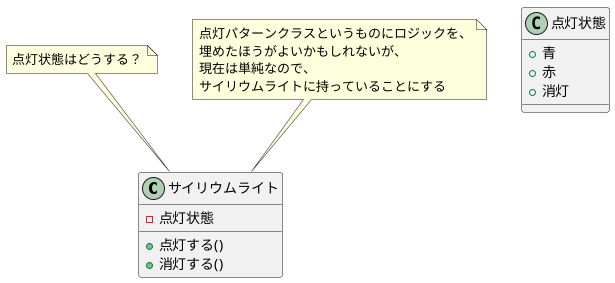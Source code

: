 @startuml
class サイリウムライト {
  - 点灯状態
  + 点灯する()
  + 消灯する()
}

class 点灯状態 {
  + 青
  + 赤
  + 消灯
}

note top of サイリウムライト {
  点灯状態はどうする？
}

note top of サイリウムライト {
  点灯パターンクラスというものにロジックを、
  埋めたほうがよいかもしれないが、
  現在は単純なので、
  サイリウムライトに持っていることにする
}

@enduml

